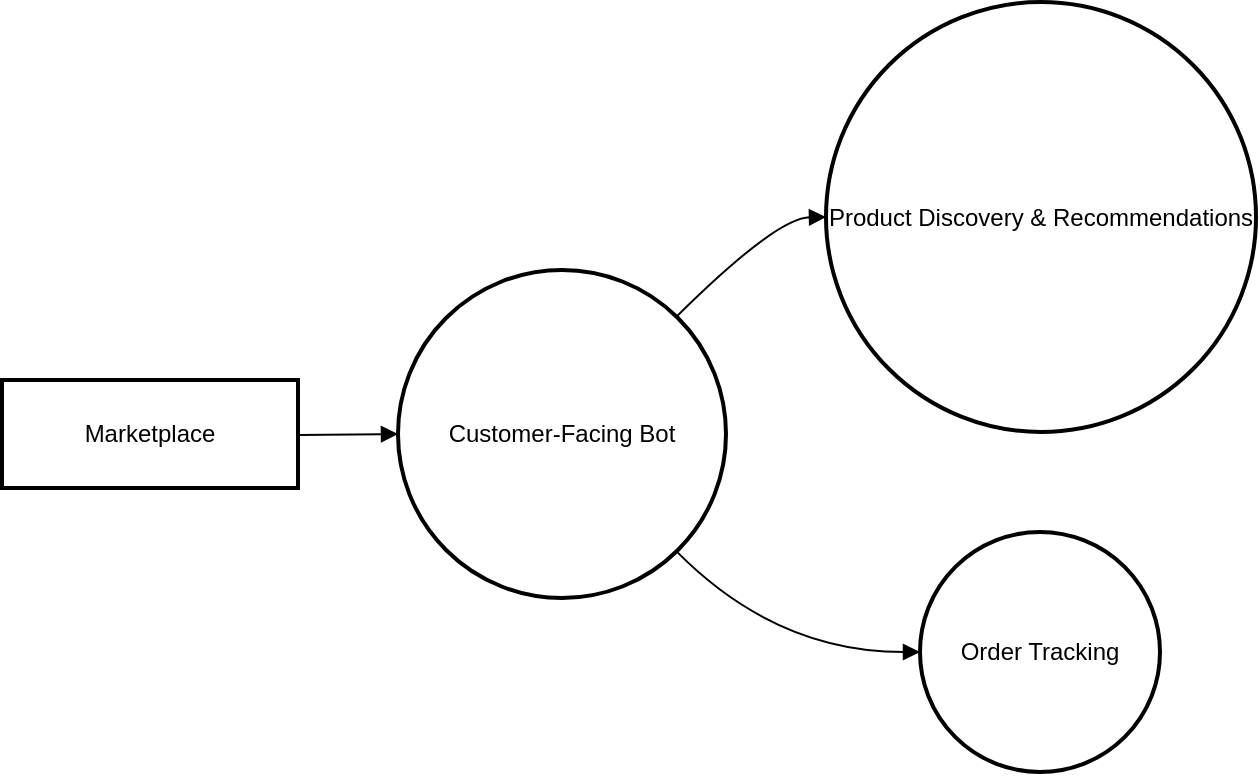 <mxfile version="26.0.11">
  <diagram name="Page-1" id="aUHoSJxE_x3GhL4KauC6">
    <mxGraphModel>
      <root>
        <mxCell id="0" />
        <mxCell id="1" parent="0" />
        <mxCell id="2" value="Marketplace" style="whiteSpace=wrap;strokeWidth=2;" vertex="1" parent="1">
          <mxGeometry x="8" y="197" width="148" height="54" as="geometry" />
        </mxCell>
        <mxCell id="3" value="Customer-Facing Bot" style="ellipse;aspect=fixed;strokeWidth=2;whiteSpace=wrap;" vertex="1" parent="1">
          <mxGeometry x="206" y="142" width="164" height="164" as="geometry" />
        </mxCell>
        <mxCell id="4" value="Product Discovery &amp; Recommendations" style="ellipse;aspect=fixed;strokeWidth=2;whiteSpace=wrap;" vertex="1" parent="1">
          <mxGeometry x="420" y="8" width="215" height="215" as="geometry" />
        </mxCell>
        <mxCell id="5" value="Order Tracking" style="ellipse;aspect=fixed;strokeWidth=2;whiteSpace=wrap;" vertex="1" parent="1">
          <mxGeometry x="467" y="273" width="120" height="120" as="geometry" />
        </mxCell>
        <mxCell id="6" value="" style="curved=1;startArrow=none;endArrow=block;exitX=1;exitY=0.51;entryX=0;entryY=0.5;" edge="1" parent="1" source="2" target="3">
          <mxGeometry relative="1" as="geometry">
            <Array as="points" />
          </mxGeometry>
        </mxCell>
        <mxCell id="7" value="" style="curved=1;startArrow=none;endArrow=block;exitX=0.99;exitY=0;entryX=0;entryY=0.5;" edge="1" parent="1" source="3" target="4">
          <mxGeometry relative="1" as="geometry">
            <Array as="points">
              <mxPoint x="395" y="116" />
            </Array>
          </mxGeometry>
        </mxCell>
        <mxCell id="8" value="" style="curved=1;startArrow=none;endArrow=block;exitX=0.99;exitY=1;entryX=0;entryY=0.5;" edge="1" parent="1" source="3" target="5">
          <mxGeometry relative="1" as="geometry">
            <Array as="points">
              <mxPoint x="395" y="333" />
            </Array>
          </mxGeometry>
        </mxCell>
      </root>
    </mxGraphModel>
  </diagram>
</mxfile>
